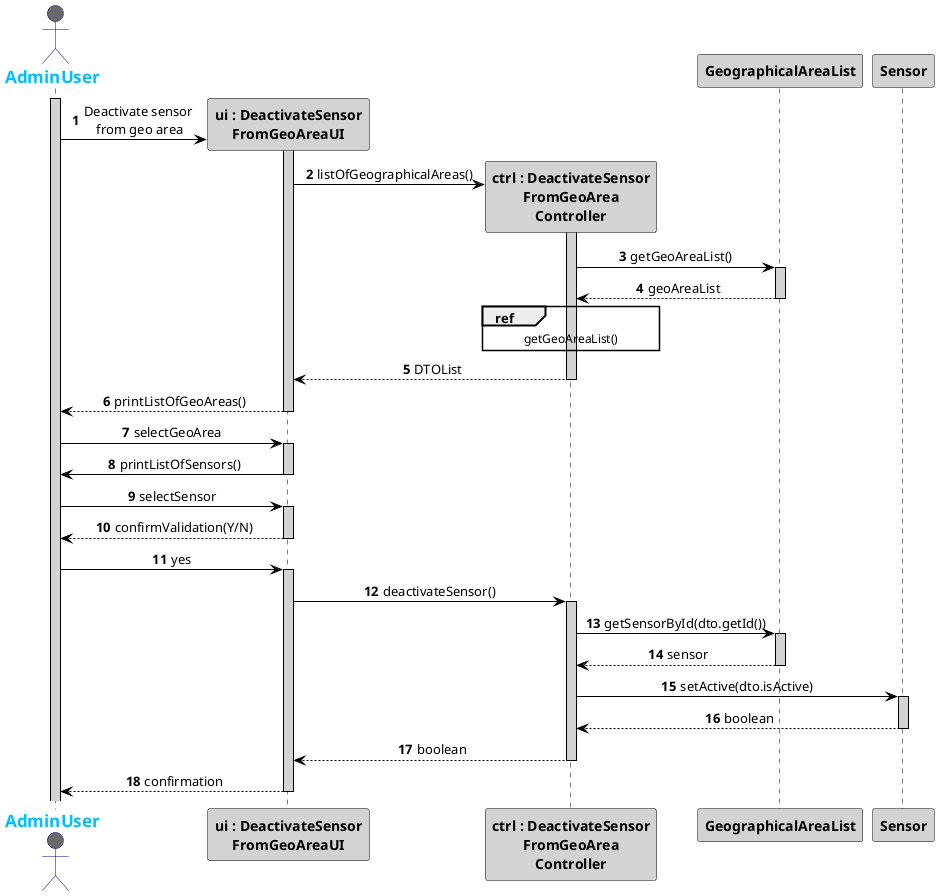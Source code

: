 @startuml
autonumber
skinparam sequenceMessageAlign center
skinparam sequence {
	ArrowColor Black
	ActorBorderColor DarkBlue
	LifeLineBorderColor black
	LifeLineBackgroundColor LightGrey

	ParticipantBorderColor Black
	ParticipantBackgroundColor LightGrey
	ParticipantFontStyle Bold

	ActorBackgroundColor DimGrey
	ActorFontColor DeepSkyBlue
	ActorFontStyle Bold
	ActorFontSize 17
	ActorFontName Aapex
}

actor AdminUser
activate AdminUser

AdminUser -> "ui : DeactivateSensor\nFromGeoAreaUI" **: Deactivate sensor \nfrom geo area
activate "ui : DeactivateSensor\nFromGeoAreaUI"
"ui : DeactivateSensor\nFromGeoAreaUI" -> "ctrl : DeactivateSensor\nFromGeoArea\nController" **: listOfGeographicalAreas()
activate "ctrl : DeactivateSensor\nFromGeoArea\nController"

"ctrl : DeactivateSensor\nFromGeoArea\nController" -> "GeographicalAreaList": getGeoAreaList()
activate "GeographicalAreaList"
"GeographicalAreaList" --> "ctrl : DeactivateSensor\nFromGeoArea\nController": geoAreaList
ref over "ctrl : DeactivateSensor\nFromGeoArea\nController"
getGeoAreaList()
end

deactivate "GeographicalAreaList"
"ctrl : DeactivateSensor\nFromGeoArea\nController" --> "ui : DeactivateSensor\nFromGeoAreaUI": DTOList
deactivate "ctrl : DeactivateSensor\nFromGeoArea\nController"
"ui : DeactivateSensor\nFromGeoAreaUI" --> AdminUser : printListOfGeoAreas()
deactivate "ui : DeactivateSensor\nFromGeoAreaUI"
AdminUser -> "ui : DeactivateSensor\nFromGeoAreaUI": selectGeoArea
activate "ui : DeactivateSensor\nFromGeoAreaUI"
"ui : DeactivateSensor\nFromGeoAreaUI" -> AdminUser: printListOfSensors()
deactivate "ui : DeactivateSensor\nFromGeoAreaUI"
"ui : DeactivateSensor\nFromGeoAreaUI" <- AdminUser: selectSensor
activate "ui : DeactivateSensor\nFromGeoAreaUI"
"ui : DeactivateSensor\nFromGeoAreaUI" --> AdminUser: confirmValidation(Y/N)
deactivate "ui : DeactivateSensor\nFromGeoAreaUI"
AdminUser -> "ui : DeactivateSensor\nFromGeoAreaUI": yes
activate "ui : DeactivateSensor\nFromGeoAreaUI"
"ui : DeactivateSensor\nFromGeoAreaUI" -> "ctrl : DeactivateSensor\nFromGeoArea\nController": deactivateSensor()

activate "ctrl : DeactivateSensor\nFromGeoArea\nController"
"ctrl : DeactivateSensor\nFromGeoArea\nController" -> "GeographicalAreaList" : getSensorById(dto.getId())
activate "GeographicalAreaList"
"GeographicalAreaList" --> "ctrl : DeactivateSensor\nFromGeoArea\nController": sensor
deactivate "GeographicalAreaList"
"ctrl : DeactivateSensor\nFromGeoArea\nController" -> Sensor: setActive(dto.isActive)
activate Sensor
Sensor --> "ctrl : DeactivateSensor\nFromGeoArea\nController": boolean
deactivate Sensor
"ctrl : DeactivateSensor\nFromGeoArea\nController" --> "ui : DeactivateSensor\nFromGeoAreaUI": boolean
deactivate "ctrl : DeactivateSensor\nFromGeoArea\nController"
"ui : DeactivateSensor\nFromGeoAreaUI" --> AdminUser: confirmation
deactivate "ui : DeactivateSensor\nFromGeoAreaUI"









@enduml